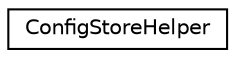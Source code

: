 digraph "Graphical Class Hierarchy"
{
 // LATEX_PDF_SIZE
  edge [fontname="Helvetica",fontsize="10",labelfontname="Helvetica",labelfontsize="10"];
  node [fontname="Helvetica",fontsize="10",shape=record];
  rankdir="LR";
  Node0 [label="ConfigStoreHelper",height=0.2,width=0.4,color="black", fillcolor="white", style="filled",URL="$class_config_store_helper.html",tooltip="The ConfigStoreHelper class simplifies config-store raw text load and save."];
}
